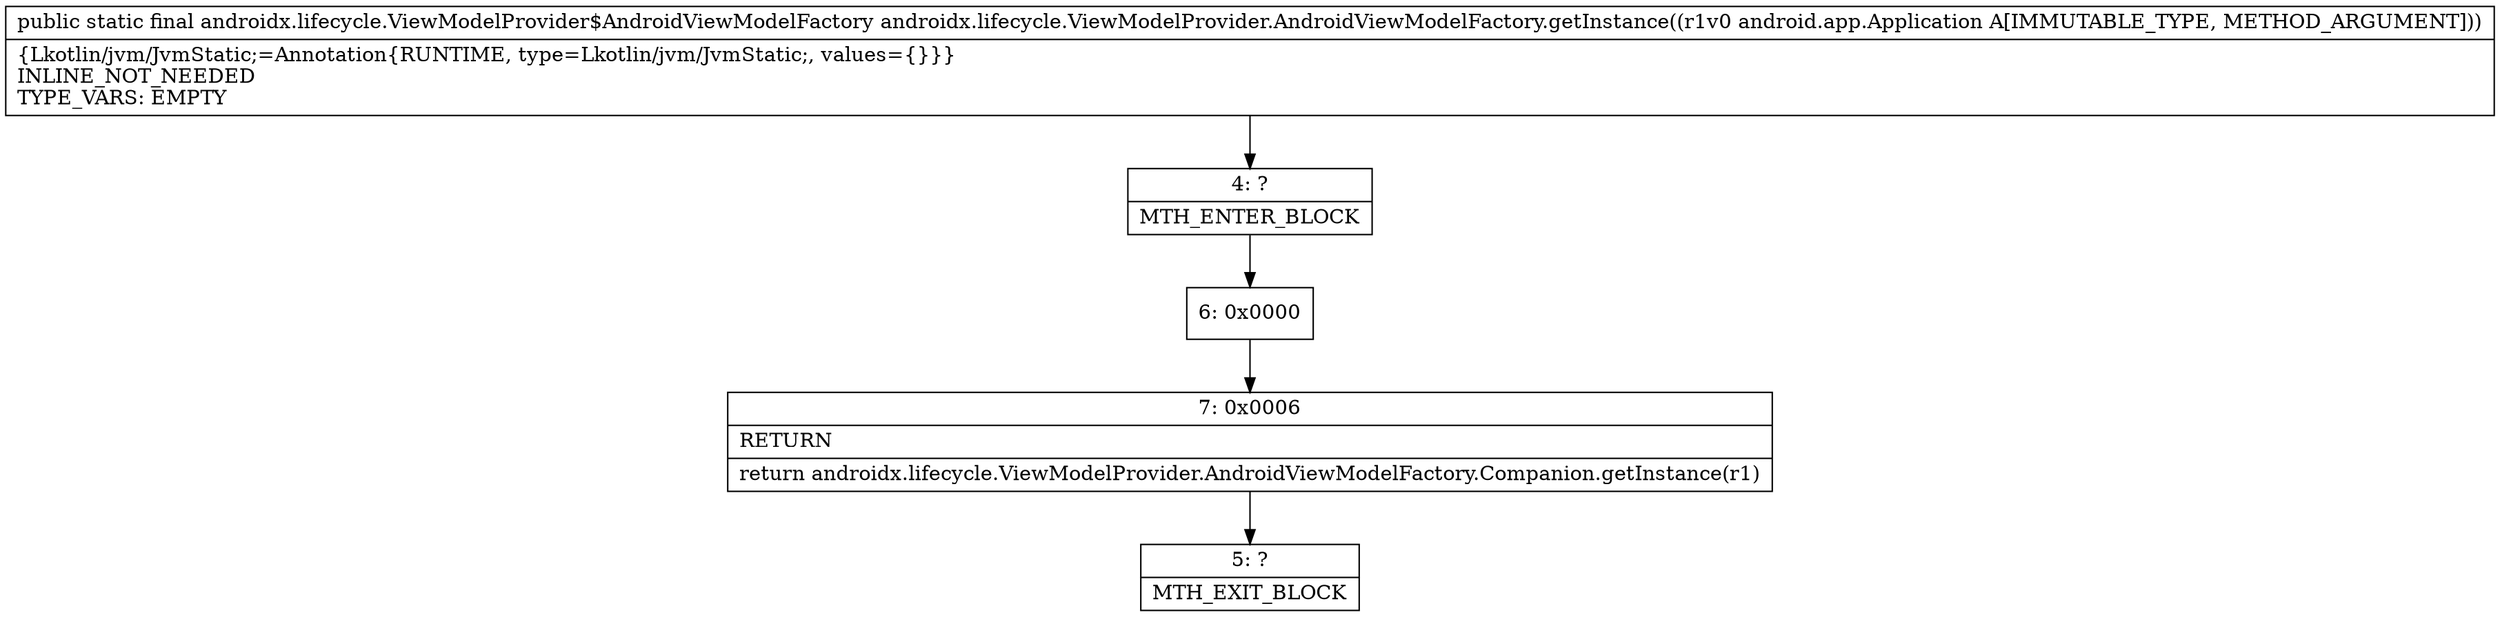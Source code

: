 digraph "CFG forandroidx.lifecycle.ViewModelProvider.AndroidViewModelFactory.getInstance(Landroid\/app\/Application;)Landroidx\/lifecycle\/ViewModelProvider$AndroidViewModelFactory;" {
Node_4 [shape=record,label="{4\:\ ?|MTH_ENTER_BLOCK\l}"];
Node_6 [shape=record,label="{6\:\ 0x0000}"];
Node_7 [shape=record,label="{7\:\ 0x0006|RETURN\l|return androidx.lifecycle.ViewModelProvider.AndroidViewModelFactory.Companion.getInstance(r1)\l}"];
Node_5 [shape=record,label="{5\:\ ?|MTH_EXIT_BLOCK\l}"];
MethodNode[shape=record,label="{public static final androidx.lifecycle.ViewModelProvider$AndroidViewModelFactory androidx.lifecycle.ViewModelProvider.AndroidViewModelFactory.getInstance((r1v0 android.app.Application A[IMMUTABLE_TYPE, METHOD_ARGUMENT]))  | \{Lkotlin\/jvm\/JvmStatic;=Annotation\{RUNTIME, type=Lkotlin\/jvm\/JvmStatic;, values=\{\}\}\}\lINLINE_NOT_NEEDED\lTYPE_VARS: EMPTY\l}"];
MethodNode -> Node_4;Node_4 -> Node_6;
Node_6 -> Node_7;
Node_7 -> Node_5;
}

